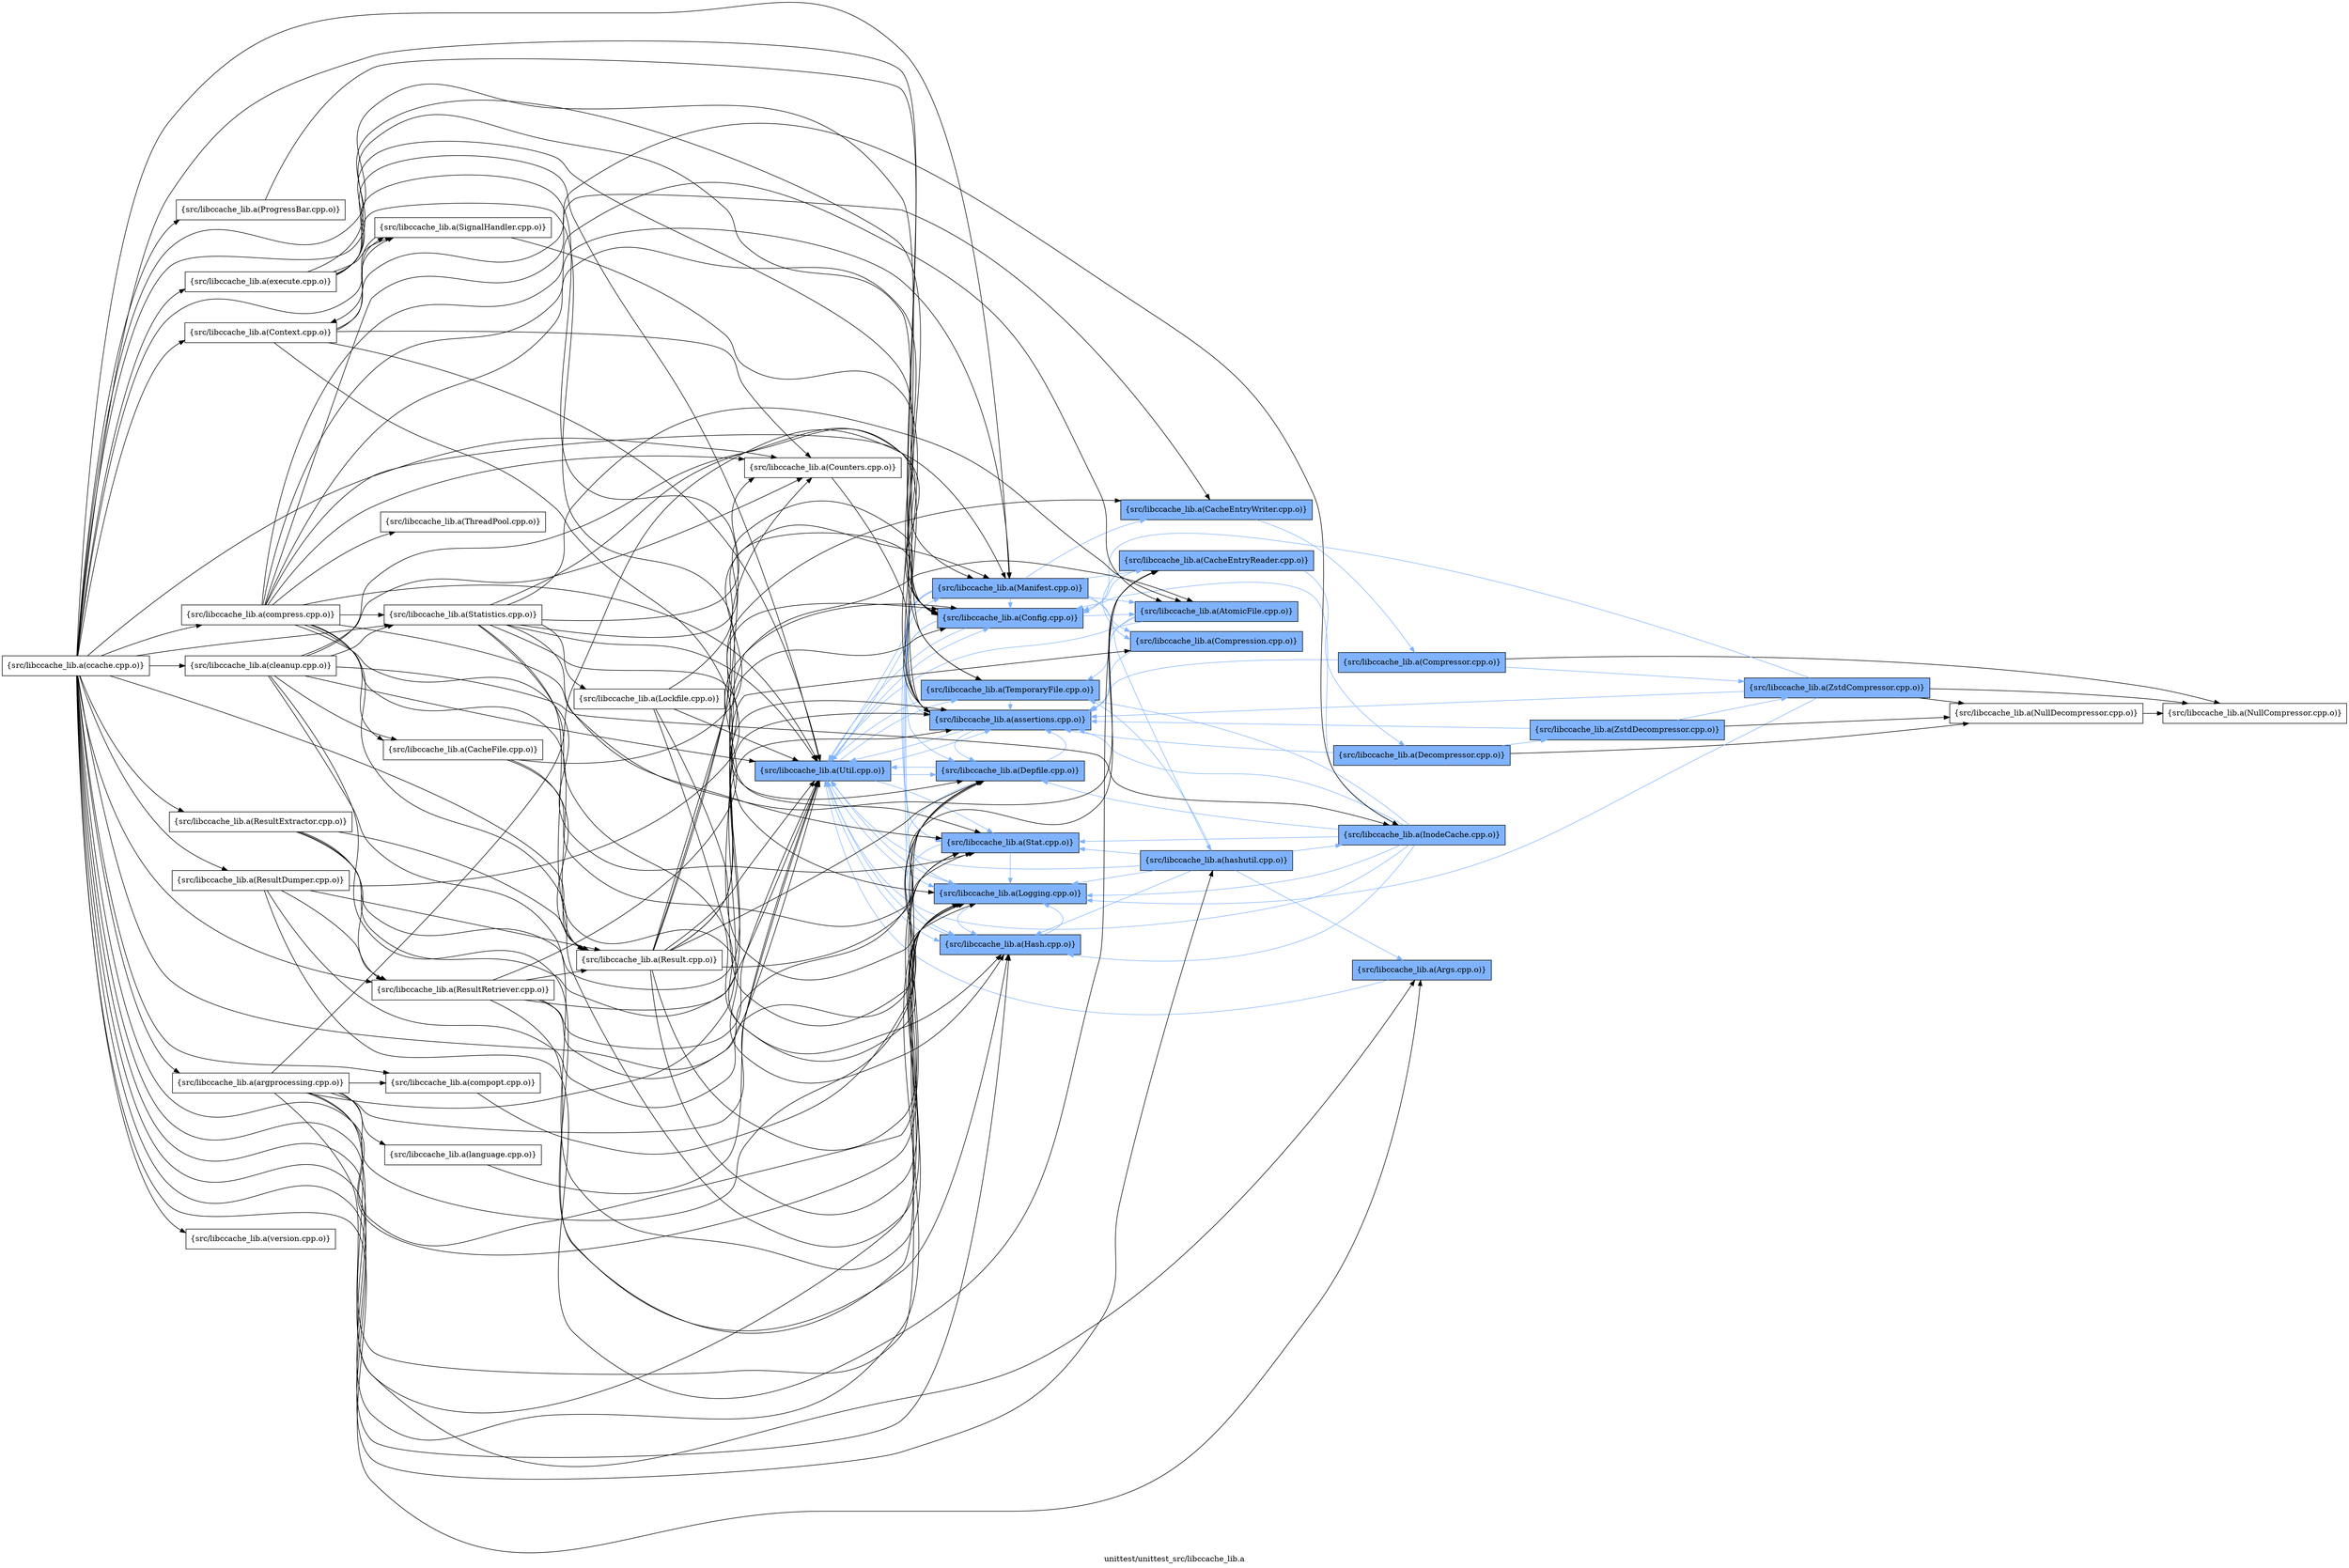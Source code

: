 digraph "unittest/unittest_src/libccache_lib.a" {
	label="unittest/unittest_src/libccache_lib.a";
	rankdir=LR;
	{ rank=same; Node0x559d0acc8148;  }
	{ rank=same; Node0x559d0acc9688; Node0x559d0acc8eb8; Node0x559d0acc9b38; Node0x559d0acc87d8; Node0x559d0acc82d8; Node0x559d0acc9818; Node0x559d0acc9228; Node0x559d0acc8af8;  }
	{ rank=same; Node0x559d0acc7978; Node0x559d0acc9138; Node0x559d0acc89b8; Node0x559d0acc9bd8; Node0x559d0acc7d38;  }
	{ rank=same; Node0x559d0acc8b48; Node0x559d0acc8968; Node0x559d0acc9638; Node0x559d0acc9958;  }

	Node0x559d0acc8148 [shape=record,shape=box,group=1,style=filled,fillcolor="0.600000 0.5 1",label="{src/libccache_lib.a(Util.cpp.o)}"];
	Node0x559d0acc8148 -> Node0x559d0acc9688[color="0.600000 0.5 1"];
	Node0x559d0acc8148 -> Node0x559d0acc8eb8[color="0.600000 0.5 1"];
	Node0x559d0acc8148 -> Node0x559d0acc9b38[color="0.600000 0.5 1"];
	Node0x559d0acc8148 -> Node0x559d0acc87d8[color="0.600000 0.5 1"];
	Node0x559d0acc8148 -> Node0x559d0acc82d8[color="0.600000 0.5 1"];
	Node0x559d0acc8148 -> Node0x559d0acc9818[color="0.600000 0.5 1"];
	Node0x559d0acc8148 -> Node0x559d0acc9228[color="0.600000 0.5 1"];
	Node0x559d0acc8148 -> Node0x559d0acc8af8[color="0.600000 0.5 1"];
	Node0x559d0acc9638 [shape=record,shape=box,group=1,style=filled,fillcolor="0.600000 0.5 1",label="{src/libccache_lib.a(Args.cpp.o)}"];
	Node0x559d0acc9638 -> Node0x559d0acc8148[color="0.600000 0.5 1"];
	Node0x559d0acc7978 [shape=record,shape=box,group=1,style=filled,fillcolor="0.600000 0.5 1",label="{src/libccache_lib.a(AtomicFile.cpp.o)}"];
	Node0x559d0acc7978 -> Node0x559d0acc9228[color="0.600000 0.5 1"];
	Node0x559d0acc7978 -> Node0x559d0acc8148[color="0.600000 0.5 1"];
	Node0x559d0acc7978 -> Node0x559d0acc8af8[color="0.600000 0.5 1"];
	Node0x559d0acc9138 [shape=record,shape=box,group=1,style=filled,fillcolor="0.600000 0.5 1",label="{src/libccache_lib.a(Compression.cpp.o)}"];
	Node0x559d0acc9138 -> Node0x559d0acc8af8[color="0.600000 0.5 1"];
	Node0x559d0acc9688 [shape=record,shape=box,group=1,style=filled,fillcolor="0.600000 0.5 1",label="{src/libccache_lib.a(Config.cpp.o)}"];
	Node0x559d0acc9688 -> Node0x559d0acc7978[color="0.600000 0.5 1"];
	Node0x559d0acc9688 -> Node0x559d0acc9818[color="0.600000 0.5 1"];
	Node0x559d0acc9688 -> Node0x559d0acc8148[color="0.600000 0.5 1"];
	Node0x559d0acc9688 -> Node0x559d0acc8af8[color="0.600000 0.5 1"];
	Node0x559d0acc8828 [shape=record,shape=box,group=0,label="{src/libccache_lib.a(Counters.cpp.o)}"];
	Node0x559d0acc8828 -> Node0x559d0acc8af8;
	Node0x559d0acc7c48 [shape=record,shape=box,group=0,label="{src/libccache_lib.a(Context.cpp.o)}"];
	Node0x559d0acc7c48 -> Node0x559d0acc8828;
	Node0x559d0acc7c48 -> Node0x559d0acc87d8;
	Node0x559d0acc7c48 -> Node0x559d0acc7ce8;
	Node0x559d0acc7c48 -> Node0x559d0acc8148;
	Node0x559d0acc7c48 -> Node0x559d0acc9958;
	Node0x559d0acc8eb8 [shape=record,shape=box,group=1,style=filled,fillcolor="0.600000 0.5 1",label="{src/libccache_lib.a(Depfile.cpp.o)}"];
	Node0x559d0acc8eb8 -> Node0x559d0acc87d8[color="0.600000 0.5 1"];
	Node0x559d0acc8eb8 -> Node0x559d0acc8148[color="0.600000 0.5 1"];
	Node0x559d0acc8eb8 -> Node0x559d0acc8af8[color="0.600000 0.5 1"];
	Node0x559d0acc9b38 [shape=record,shape=box,group=1,style=filled,fillcolor="0.600000 0.5 1",label="{src/libccache_lib.a(Hash.cpp.o)}"];
	Node0x559d0acc9b38 -> Node0x559d0acc87d8[color="0.600000 0.5 1"];
	Node0x559d0acc9b38 -> Node0x559d0acc8148[color="0.600000 0.5 1"];
	Node0x559d0acc7e78 [shape=record,shape=box,group=0,label="{src/libccache_lib.a(Lockfile.cpp.o)}"];
	Node0x559d0acc7e78 -> Node0x559d0acc9688;
	Node0x559d0acc7e78 -> Node0x559d0acc9b38;
	Node0x559d0acc7e78 -> Node0x559d0acc87d8;
	Node0x559d0acc7e78 -> Node0x559d0acc8148;
	Node0x559d0acc9818 [shape=record,shape=box,group=1,style=filled,fillcolor="0.600000 0.5 1",label="{src/libccache_lib.a(Stat.cpp.o)}"];
	Node0x559d0acc9818 -> Node0x559d0acc9b38[color="0.600000 0.5 1"];
	Node0x559d0acc9818 -> Node0x559d0acc87d8[color="0.600000 0.5 1"];
	Node0x559d0acc8968 [shape=record,shape=box,group=1,style=filled,fillcolor="0.600000 0.5 1",label="{src/libccache_lib.a(Compressor.cpp.o)}"];
	Node0x559d0acc8968 -> Node0x559d0acc7ba8;
	Node0x559d0acc8968 -> Node0x559d0acc77e8[color="0.600000 0.5 1"];
	Node0x559d0acc8968 -> Node0x559d0acc8af8[color="0.600000 0.5 1"];
	Node0x559d0acc8b48 [shape=record,shape=box,group=1,style=filled,fillcolor="0.600000 0.5 1",label="{src/libccache_lib.a(Decompressor.cpp.o)}"];
	Node0x559d0acc8b48 -> Node0x559d0acc80a8;
	Node0x559d0acc8b48 -> Node0x559d0acc7ab8[color="0.600000 0.5 1"];
	Node0x559d0acc8b48 -> Node0x559d0acc8af8[color="0.600000 0.5 1"];
	Node0x559d0acc9a48 [shape=record,shape=box,group=0,label="{src/libccache_lib.a(Statistics.cpp.o)}"];
	Node0x559d0acc9a48 -> Node0x559d0acc7978;
	Node0x559d0acc9a48 -> Node0x559d0acc9688;
	Node0x559d0acc9a48 -> Node0x559d0acc8828;
	Node0x559d0acc9a48 -> Node0x559d0acc8eb8;
	Node0x559d0acc9a48 -> Node0x559d0acc9b38;
	Node0x559d0acc9a48 -> Node0x559d0acc7e78;
	Node0x559d0acc9a48 -> Node0x559d0acc87d8;
	Node0x559d0acc9a48 -> Node0x559d0acc82d8;
	Node0x559d0acc9a48 -> Node0x559d0acc9818;
	Node0x559d0acc9a48 -> Node0x559d0acc8148;
	Node0x559d0acc85f8 [shape=record,shape=box,group=0,label="{src/libccache_lib.a(CacheFile.cpp.o)}"];
	Node0x559d0acc85f8 -> Node0x559d0acc82d8;
	Node0x559d0acc85f8 -> Node0x559d0acc8918;
	Node0x559d0acc85f8 -> Node0x559d0acc9818;
	Node0x559d0acc9c78 [shape=record,shape=box,group=0,label="{src/libccache_lib.a(argprocessing.cpp.o)}"];
	Node0x559d0acc9c78 -> Node0x559d0acc9638;
	Node0x559d0acc9c78 -> Node0x559d0acc8eb8;
	Node0x559d0acc9c78 -> Node0x559d0acc87d8;
	Node0x559d0acc9c78 -> Node0x559d0acc82d8;
	Node0x559d0acc9c78 -> Node0x559d0acc9818;
	Node0x559d0acc9c78 -> Node0x559d0acc8148;
	Node0x559d0acc9c78 -> Node0x559d0acc8af8;
	Node0x559d0acc9c78 -> Node0x559d0acc8468;
	Node0x559d0acc9c78 -> Node0x559d0acc8c38;
	Node0x559d0acc8648 [shape=record,shape=box,group=0,label="{src/libccache_lib.a(ccache.cpp.o)}"];
	Node0x559d0acc8648 -> Node0x559d0acc9638;
	Node0x559d0acc8648 -> Node0x559d0acc9688;
	Node0x559d0acc8648 -> Node0x559d0acc7c48;
	Node0x559d0acc8648 -> Node0x559d0acc8828;
	Node0x559d0acc8648 -> Node0x559d0acc8eb8;
	Node0x559d0acc8648 -> Node0x559d0acc9b38;
	Node0x559d0acc8648 -> Node0x559d0acc87d8;
	Node0x559d0acc8648 -> Node0x559d0acc82d8;
	Node0x559d0acc8648 -> Node0x559d0acc8918;
	Node0x559d0acc8648 -> Node0x559d0acc7ce8;
	Node0x559d0acc8648 -> Node0x559d0acc9818;
	Node0x559d0acc8648 -> Node0x559d0acc9a48;
	Node0x559d0acc8648 -> Node0x559d0acc9228;
	Node0x559d0acc8648 -> Node0x559d0acc8148;
	Node0x559d0acc8648 -> Node0x559d0acc9c78;
	Node0x559d0acc8648 -> Node0x559d0acc8af8;
	Node0x559d0acc8648 -> Node0x559d0acc8418;
	Node0x559d0acc8648 -> Node0x559d0acc9098;
	Node0x559d0acc8648 -> Node0x559d0acc9d18;
	Node0x559d0acc8648 -> Node0x559d0acc94a8;
	Node0x559d0acc8648 -> Node0x559d0acc79c8;
	Node0x559d0acc8648 -> Node0x559d0acc8468;
	Node0x559d0acc8648 -> Node0x559d0acc92c8;
	Node0x559d0acc8648 -> Node0x559d0acc9778;
	Node0x559d0acc8648 -> Node0x559d0acc7d38;
	Node0x559d0acc8648 -> Node0x559d0acc8238;
	Node0x559d0acc8468 [shape=record,shape=box,group=0,label="{src/libccache_lib.a(compopt.cpp.o)}"];
	Node0x559d0acc8468 -> Node0x559d0acc8eb8;
	Node0x559d0acc7d38 [shape=record,shape=box,group=1,style=filled,fillcolor="0.600000 0.5 1",label="{src/libccache_lib.a(hashutil.cpp.o)}"];
	Node0x559d0acc7d38 -> Node0x559d0acc9638[color="0.600000 0.5 1"];
	Node0x559d0acc7d38 -> Node0x559d0acc9b38[color="0.600000 0.5 1"];
	Node0x559d0acc7d38 -> Node0x559d0acc87d8[color="0.600000 0.5 1"];
	Node0x559d0acc7d38 -> Node0x559d0acc9818[color="0.600000 0.5 1"];
	Node0x559d0acc7d38 -> Node0x559d0acc9228[color="0.600000 0.5 1"];
	Node0x559d0acc7d38 -> Node0x559d0acc8148[color="0.600000 0.5 1"];
	Node0x559d0acc7d38 -> Node0x559d0acc9958[color="0.600000 0.5 1"];
	Node0x559d0acc9958 [shape=record,shape=box,group=1,style=filled,fillcolor="0.600000 0.5 1",label="{src/libccache_lib.a(InodeCache.cpp.o)}"];
	Node0x559d0acc9958 -> Node0x559d0acc9688[color="0.600000 0.5 1"];
	Node0x559d0acc9958 -> Node0x559d0acc8eb8[color="0.600000 0.5 1"];
	Node0x559d0acc9958 -> Node0x559d0acc9b38[color="0.600000 0.5 1"];
	Node0x559d0acc9958 -> Node0x559d0acc87d8[color="0.600000 0.5 1"];
	Node0x559d0acc9958 -> Node0x559d0acc9818[color="0.600000 0.5 1"];
	Node0x559d0acc9958 -> Node0x559d0acc9228[color="0.600000 0.5 1"];
	Node0x559d0acc9958 -> Node0x559d0acc8148[color="0.600000 0.5 1"];
	Node0x559d0acc9958 -> Node0x559d0acc8af8[color="0.600000 0.5 1"];
	Node0x559d0acc9228 [shape=record,shape=box,group=1,style=filled,fillcolor="0.600000 0.5 1",label="{src/libccache_lib.a(TemporaryFile.cpp.o)}"];
	Node0x559d0acc9228 -> Node0x559d0acc8148[color="0.600000 0.5 1"];
	Node0x559d0acc9228 -> Node0x559d0acc8af8[color="0.600000 0.5 1"];
	Node0x559d0acc8af8 [shape=record,shape=box,group=1,style=filled,fillcolor="0.600000 0.5 1",label="{src/libccache_lib.a(assertions.cpp.o)}"];
	Node0x559d0acc8af8 -> Node0x559d0acc8eb8[color="0.600000 0.5 1"];
	Node0x559d0acc8af8 -> Node0x559d0acc8148[color="0.600000 0.5 1"];
	Node0x559d0acc82d8 [shape=record,shape=box,group=1,style=filled,fillcolor="0.600000 0.5 1",label="{src/libccache_lib.a(Manifest.cpp.o)}"];
	Node0x559d0acc82d8 -> Node0x559d0acc7978[color="0.600000 0.5 1"];
	Node0x559d0acc82d8 -> Node0x559d0acc9138[color="0.600000 0.5 1"];
	Node0x559d0acc82d8 -> Node0x559d0acc9688[color="0.600000 0.5 1"];
	Node0x559d0acc82d8 -> Node0x559d0acc8eb8[color="0.600000 0.5 1"];
	Node0x559d0acc82d8 -> Node0x559d0acc9b38[color="0.600000 0.5 1"];
	Node0x559d0acc82d8 -> Node0x559d0acc87d8[color="0.600000 0.5 1"];
	Node0x559d0acc82d8 -> Node0x559d0acc89b8[color="0.600000 0.5 1"];
	Node0x559d0acc82d8 -> Node0x559d0acc9bd8[color="0.600000 0.5 1"];
	Node0x559d0acc82d8 -> Node0x559d0acc9818[color="0.600000 0.5 1"];
	Node0x559d0acc82d8 -> Node0x559d0acc8148[color="0.600000 0.5 1"];
	Node0x559d0acc82d8 -> Node0x559d0acc7d38[color="0.600000 0.5 1"];
	Node0x559d0acc8918 [shape=record,shape=box,group=0,label="{src/libccache_lib.a(Result.cpp.o)}"];
	Node0x559d0acc8918 -> Node0x559d0acc7978;
	Node0x559d0acc8918 -> Node0x559d0acc9138;
	Node0x559d0acc8918 -> Node0x559d0acc9688;
	Node0x559d0acc8918 -> Node0x559d0acc8828;
	Node0x559d0acc8918 -> Node0x559d0acc8eb8;
	Node0x559d0acc8918 -> Node0x559d0acc87d8;
	Node0x559d0acc8918 -> Node0x559d0acc89b8;
	Node0x559d0acc8918 -> Node0x559d0acc9bd8;
	Node0x559d0acc8918 -> Node0x559d0acc9818;
	Node0x559d0acc8918 -> Node0x559d0acc8148;
	Node0x559d0acc7ba8 [shape=record,shape=box,group=0,label="{src/libccache_lib.a(NullCompressor.cpp.o)}"];
	Node0x559d0acc77e8 [shape=record,shape=box,group=1,style=filled,fillcolor="0.600000 0.5 1",label="{src/libccache_lib.a(ZstdCompressor.cpp.o)}"];
	Node0x559d0acc77e8 -> Node0x559d0acc9688[color="0.600000 0.5 1"];
	Node0x559d0acc77e8 -> Node0x559d0acc87d8[color="0.600000 0.5 1"];
	Node0x559d0acc77e8 -> Node0x559d0acc7ba8;
	Node0x559d0acc77e8 -> Node0x559d0acc80a8;
	Node0x559d0acc77e8 -> Node0x559d0acc8af8[color="0.600000 0.5 1"];
	Node0x559d0acc87d8 [shape=record,shape=box,group=1,style=filled,fillcolor="0.600000 0.5 1",label="{src/libccache_lib.a(Logging.cpp.o)}"];
	Node0x559d0acc87d8 -> Node0x559d0acc9b38[color="0.600000 0.5 1"];
	Node0x559d0acc87d8 -> Node0x559d0acc8148[color="0.600000 0.5 1"];
	Node0x559d0acc7ce8 [shape=record,shape=box,group=0,label="{src/libccache_lib.a(SignalHandler.cpp.o)}"];
	Node0x559d0acc7ce8 -> Node0x559d0acc7c48;
	Node0x559d0acc7ce8 -> Node0x559d0acc8af8;
	Node0x559d0acc80a8 [shape=record,shape=box,group=0,label="{src/libccache_lib.a(NullDecompressor.cpp.o)}"];
	Node0x559d0acc80a8 -> Node0x559d0acc7ba8;
	Node0x559d0acc7ab8 [shape=record,shape=box,group=1,style=filled,fillcolor="0.600000 0.5 1",label="{src/libccache_lib.a(ZstdDecompressor.cpp.o)}"];
	Node0x559d0acc7ab8 -> Node0x559d0acc80a8;
	Node0x559d0acc7ab8 -> Node0x559d0acc77e8[color="0.600000 0.5 1"];
	Node0x559d0acc7ab8 -> Node0x559d0acc8af8[color="0.600000 0.5 1"];
	Node0x559d0acc89b8 [shape=record,shape=box,group=1,style=filled,fillcolor="0.600000 0.5 1",label="{src/libccache_lib.a(CacheEntryReader.cpp.o)}"];
	Node0x559d0acc89b8 -> Node0x559d0acc9138[color="0.600000 0.5 1"];
	Node0x559d0acc89b8 -> Node0x559d0acc9688[color="0.600000 0.5 1"];
	Node0x559d0acc89b8 -> Node0x559d0acc8b48[color="0.600000 0.5 1"];
	Node0x559d0acc9bd8 [shape=record,shape=box,group=1,style=filled,fillcolor="0.600000 0.5 1",label="{src/libccache_lib.a(CacheEntryWriter.cpp.o)}"];
	Node0x559d0acc9bd8 -> Node0x559d0acc8968[color="0.600000 0.5 1"];
	Node0x559d0acc8c38 [shape=record,shape=box,group=0,label="{src/libccache_lib.a(language.cpp.o)}"];
	Node0x559d0acc8c38 -> Node0x559d0acc8148;
	Node0x559d0acc8418 [shape=record,shape=box,group=0,label="{src/libccache_lib.a(ProgressBar.cpp.o)}"];
	Node0x559d0acc8418 -> Node0x559d0acc9688;
	Node0x559d0acc9098 [shape=record,shape=box,group=0,label="{src/libccache_lib.a(ResultRetriever.cpp.o)}"];
	Node0x559d0acc9098 -> Node0x559d0acc9688;
	Node0x559d0acc9098 -> Node0x559d0acc8eb8;
	Node0x559d0acc9098 -> Node0x559d0acc87d8;
	Node0x559d0acc9098 -> Node0x559d0acc8918;
	Node0x559d0acc9098 -> Node0x559d0acc8148;
	Node0x559d0acc9098 -> Node0x559d0acc8af8;
	Node0x559d0acc9d18 [shape=record,shape=box,group=0,label="{src/libccache_lib.a(ResultDumper.cpp.o)}"];
	Node0x559d0acc9d18 -> Node0x559d0acc9688;
	Node0x559d0acc9d18 -> Node0x559d0acc8eb8;
	Node0x559d0acc9d18 -> Node0x559d0acc89b8;
	Node0x559d0acc9d18 -> Node0x559d0acc8918;
	Node0x559d0acc9d18 -> Node0x559d0acc9098;
	Node0x559d0acc94a8 [shape=record,shape=box,group=0,label="{src/libccache_lib.a(ResultExtractor.cpp.o)}"];
	Node0x559d0acc94a8 -> Node0x559d0acc8918;
	Node0x559d0acc94a8 -> Node0x559d0acc8148;
	Node0x559d0acc94a8 -> Node0x559d0acc8af8;
	Node0x559d0acc94a8 -> Node0x559d0acc9098;
	Node0x559d0acc79c8 [shape=record,shape=box,group=0,label="{src/libccache_lib.a(cleanup.cpp.o)}"];
	Node0x559d0acc79c8 -> Node0x559d0acc85f8;
	Node0x559d0acc79c8 -> Node0x559d0acc9688;
	Node0x559d0acc79c8 -> Node0x559d0acc8828;
	Node0x559d0acc79c8 -> Node0x559d0acc9b38;
	Node0x559d0acc79c8 -> Node0x559d0acc87d8;
	Node0x559d0acc79c8 -> Node0x559d0acc9a48;
	Node0x559d0acc79c8 -> Node0x559d0acc8148;
	Node0x559d0acc79c8 -> Node0x559d0acc9958;
	Node0x559d0acc92c8 [shape=record,shape=box,group=0,label="{src/libccache_lib.a(compress.cpp.o)}"];
	Node0x559d0acc92c8 -> Node0x559d0acc7978;
	Node0x559d0acc92c8 -> Node0x559d0acc85f8;
	Node0x559d0acc92c8 -> Node0x559d0acc9688;
	Node0x559d0acc92c8 -> Node0x559d0acc8828;
	Node0x559d0acc92c8 -> Node0x559d0acc87d8;
	Node0x559d0acc92c8 -> Node0x559d0acc82d8;
	Node0x559d0acc92c8 -> Node0x559d0acc89b8;
	Node0x559d0acc92c8 -> Node0x559d0acc9bd8;
	Node0x559d0acc92c8 -> Node0x559d0acc8918;
	Node0x559d0acc92c8 -> Node0x559d0acc9818;
	Node0x559d0acc92c8 -> Node0x559d0acc9a48;
	Node0x559d0acc92c8 -> Node0x559d0acc8148;
	Node0x559d0acc92c8 -> Node0x559d0acc8af8;
	Node0x559d0acc92c8 -> Node0x559d0acc8be8;
	Node0x559d0acc9778 [shape=record,shape=box,group=0,label="{src/libccache_lib.a(execute.cpp.o)}"];
	Node0x559d0acc9778 -> Node0x559d0acc87d8;
	Node0x559d0acc9778 -> Node0x559d0acc7ce8;
	Node0x559d0acc9778 -> Node0x559d0acc9818;
	Node0x559d0acc9778 -> Node0x559d0acc9228;
	Node0x559d0acc9778 -> Node0x559d0acc8148;
	Node0x559d0acc9778 -> Node0x559d0acc8af8;
	Node0x559d0acc8238 [shape=record,shape=box,group=0,label="{src/libccache_lib.a(version.cpp.o)}"];
	Node0x559d0acc8be8 [shape=record,shape=box,group=0,label="{src/libccache_lib.a(ThreadPool.cpp.o)}"];
}
